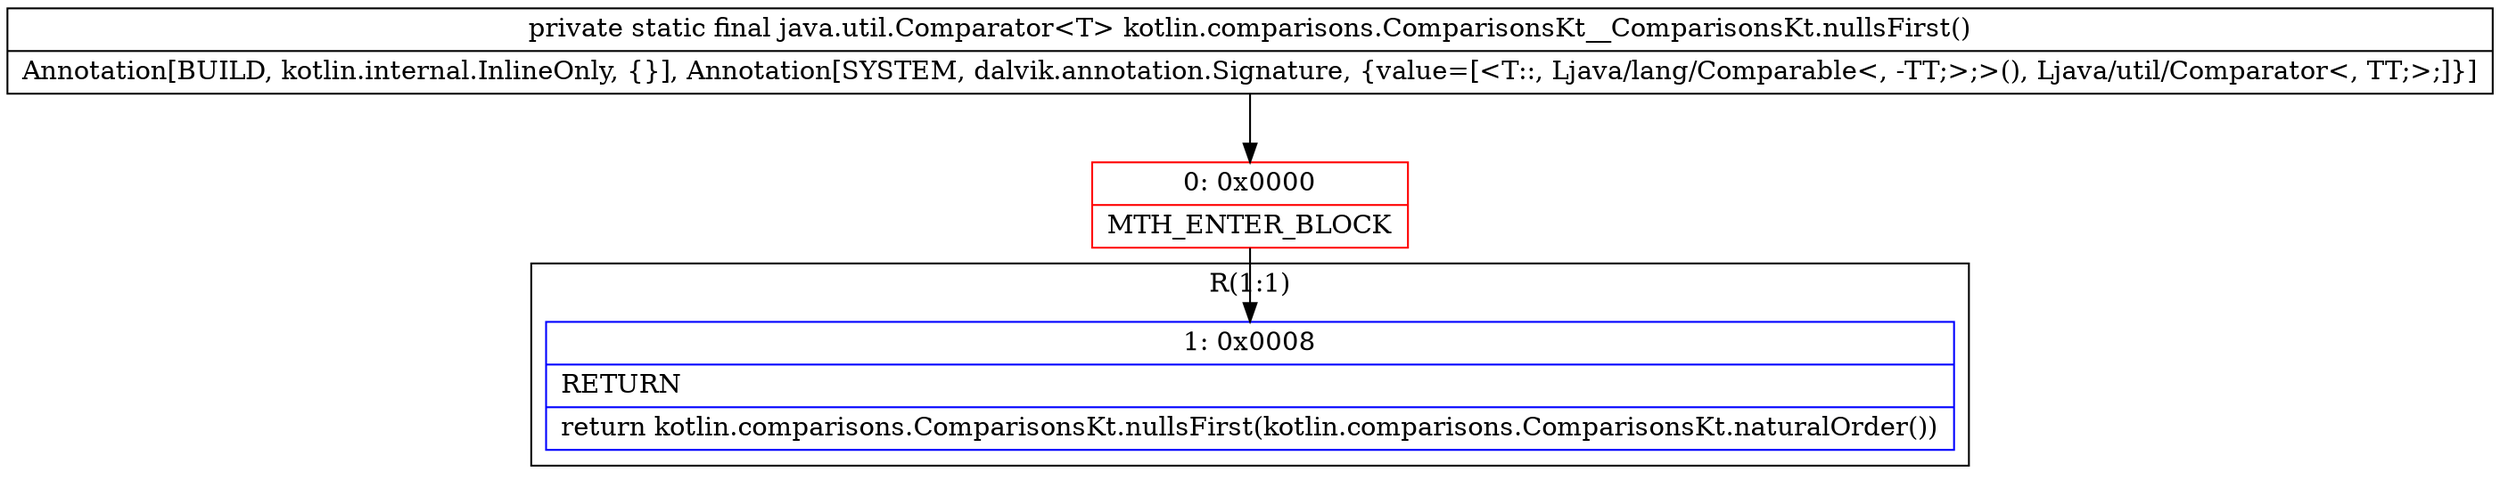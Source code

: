 digraph "CFG forkotlin.comparisons.ComparisonsKt__ComparisonsKt.nullsFirst()Ljava\/util\/Comparator;" {
subgraph cluster_Region_1802773303 {
label = "R(1:1)";
node [shape=record,color=blue];
Node_1 [shape=record,label="{1\:\ 0x0008|RETURN\l|return kotlin.comparisons.ComparisonsKt.nullsFirst(kotlin.comparisons.ComparisonsKt.naturalOrder())\l}"];
}
Node_0 [shape=record,color=red,label="{0\:\ 0x0000|MTH_ENTER_BLOCK\l}"];
MethodNode[shape=record,label="{private static final java.util.Comparator\<T\> kotlin.comparisons.ComparisonsKt__ComparisonsKt.nullsFirst()  | Annotation[BUILD, kotlin.internal.InlineOnly, \{\}], Annotation[SYSTEM, dalvik.annotation.Signature, \{value=[\<T::, Ljava\/lang\/Comparable\<, \-TT;\>;\>(), Ljava\/util\/Comparator\<, TT;\>;]\}]\l}"];
MethodNode -> Node_0;
Node_0 -> Node_1;
}

